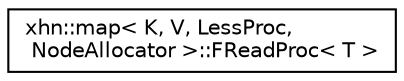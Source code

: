 digraph "Graphical Class Hierarchy"
{
  edge [fontname="Helvetica",fontsize="10",labelfontname="Helvetica",labelfontsize="10"];
  node [fontname="Helvetica",fontsize="10",shape=record];
  rankdir="LR";
  Node1 [label="xhn::map\< K, V, LessProc,\l NodeAllocator \>::FReadProc\< T \>",height=0.2,width=0.4,color="black", fillcolor="white", style="filled",URL="$structxhn_1_1map_1_1_f_read_proc.html"];
}
